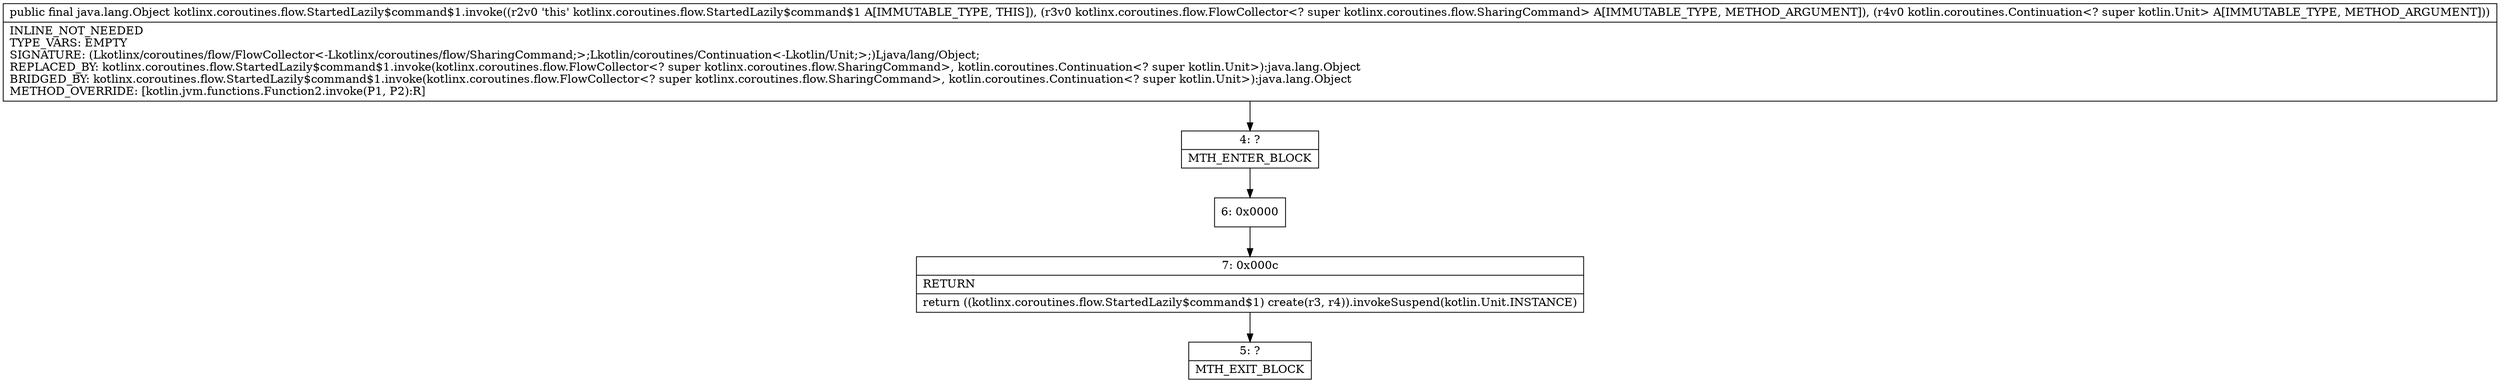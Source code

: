 digraph "CFG forkotlinx.coroutines.flow.StartedLazily$command$1.invoke(Lkotlinx\/coroutines\/flow\/FlowCollector;Lkotlin\/coroutines\/Continuation;)Ljava\/lang\/Object;" {
Node_4 [shape=record,label="{4\:\ ?|MTH_ENTER_BLOCK\l}"];
Node_6 [shape=record,label="{6\:\ 0x0000}"];
Node_7 [shape=record,label="{7\:\ 0x000c|RETURN\l|return ((kotlinx.coroutines.flow.StartedLazily$command$1) create(r3, r4)).invokeSuspend(kotlin.Unit.INSTANCE)\l}"];
Node_5 [shape=record,label="{5\:\ ?|MTH_EXIT_BLOCK\l}"];
MethodNode[shape=record,label="{public final java.lang.Object kotlinx.coroutines.flow.StartedLazily$command$1.invoke((r2v0 'this' kotlinx.coroutines.flow.StartedLazily$command$1 A[IMMUTABLE_TYPE, THIS]), (r3v0 kotlinx.coroutines.flow.FlowCollector\<? super kotlinx.coroutines.flow.SharingCommand\> A[IMMUTABLE_TYPE, METHOD_ARGUMENT]), (r4v0 kotlin.coroutines.Continuation\<? super kotlin.Unit\> A[IMMUTABLE_TYPE, METHOD_ARGUMENT]))  | INLINE_NOT_NEEDED\lTYPE_VARS: EMPTY\lSIGNATURE: (Lkotlinx\/coroutines\/flow\/FlowCollector\<\-Lkotlinx\/coroutines\/flow\/SharingCommand;\>;Lkotlin\/coroutines\/Continuation\<\-Lkotlin\/Unit;\>;)Ljava\/lang\/Object;\lREPLACED_BY: kotlinx.coroutines.flow.StartedLazily$command$1.invoke(kotlinx.coroutines.flow.FlowCollector\<? super kotlinx.coroutines.flow.SharingCommand\>, kotlin.coroutines.Continuation\<? super kotlin.Unit\>):java.lang.Object\lBRIDGED_BY: kotlinx.coroutines.flow.StartedLazily$command$1.invoke(kotlinx.coroutines.flow.FlowCollector\<? super kotlinx.coroutines.flow.SharingCommand\>, kotlin.coroutines.Continuation\<? super kotlin.Unit\>):java.lang.Object\lMETHOD_OVERRIDE: [kotlin.jvm.functions.Function2.invoke(P1, P2):R]\l}"];
MethodNode -> Node_4;Node_4 -> Node_6;
Node_6 -> Node_7;
Node_7 -> Node_5;
}

